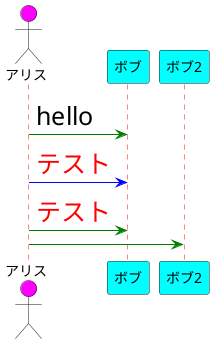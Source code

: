 @startuml
 
' 棒人間を当てる場合はactorを使います
actor アリス #ff00ff
participant ボブ #00ffff

participant ボブ2 #00ffff

' デザイン定義
' 共通する内容
skinparam {
    backgroundColor white
    defaultFontName "Consolas,メイリオ"
}
' ⇑　defaultFontNameの使い方を間違えると日本語がおかしくなる
' NG: defaultFontName Consolas,メイリオ
 
' シーケンス図に関するデザイン定義
skinparam sequence {
    ' オブジェクト
    ParticipantBorderColor black
    ParticipantBackgroundColor white
    PartitionFontSize 15
    PartitionFontStyle bold

    ArrowFontSize 25
 
    ' 矢印
    ArrowColor green
 
    ' 棒人間
    ActorBorderColor Yellow
 
    ' ライフライン（縦棒）
    LifeLineBorderColor red
}
 
' 作図コード
アリス -> ボブ : hello
アリス [#0000ff]-> ボブ : <color:red>テスト
アリス -> ボブ : <color:red>テスト

アリス -> ボブ2



@enduml